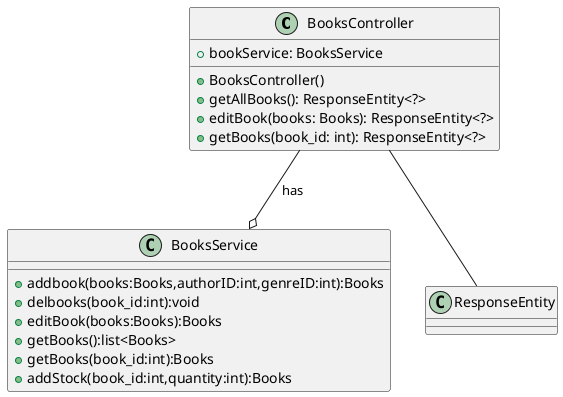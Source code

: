 @startuml

!define ENTITY class
!define PRIMARY_KEY_FIELD {+ {field} primaryKey}
!define FOREIGN_KEY_FIELD {+ {field} foreignKey}
!define AGGREGATION ---

' Define entities
ENTITY BooksController {
  +bookService: BooksService
  +BooksController()
  +getAllBooks(): ResponseEntity<?>
  +editBook(books: Books): ResponseEntity<?>
  +getBooks(book_id: int): ResponseEntity<?>
}

ENTITY BooksService {
  
  {method}+ addbook(books:Books,authorID:int,genreID:int):Books
  {method}+delbooks(book_id:int):void
  {method}+editBook(books:Books):Books
  {method}+getBooks():list<Books>
  {method}+getBooks(book_id:int):Books
  {method}+addStock(book_id:int,quantity:int):Books
}

' ENTITY Books {
'   book_id: int primaryKey
'   book_name: String
'   description: String
'   num_sales: int
'   rates: int
'   price: float
'   image_url: String
'   genre: String
'   quantity_in_stock: int
'   author_id: int foreignKey

'   +Books(bookId: int, bookName: String, description: String, numSales: int, rates: int, price: float, imageUrl: String, genre: String, quantityInStock: int, authorId: int): void
'   {method} +setBookId(bookId: int): void
'   {method} +getBookId(): int
'   {method} +setBookName(bookName: String): void
'   {method} +getBookName(): String
'   {method} +setDescription(description: String): void
'   {method} +getDescription(): String
'   {method} +setNumSales(numSales: int): void
'   {method} +getNumSales(): int
'   {method} +setRates(rates: int): void
'   {method} +getRates(): int
'   {method} +setPrice(price: float): void
'   {method} +getPrice(): float
'   {method} +setImageUrl(imageUrl: String): void
'   {method} +getImageUrl(): String
'   {method} +setGenre(genre: String): void
'   {method} +getGenre(): String
'   {method} +setQuantityInStock(quantityInStock: int): void
'   {method} +getQuantityInStock(): int
'   {method} +setAuthorId(authorId: int): void
'   {method} +getAuthorId(): int
' }

ENTITY ResponseEntity {
'   // Define ResponseEntity methods if needed
}

' Define relationships
BooksController --o BooksService: has
' BooksController --o Books: has
BooksController -- ResponseEntity

@enduml
